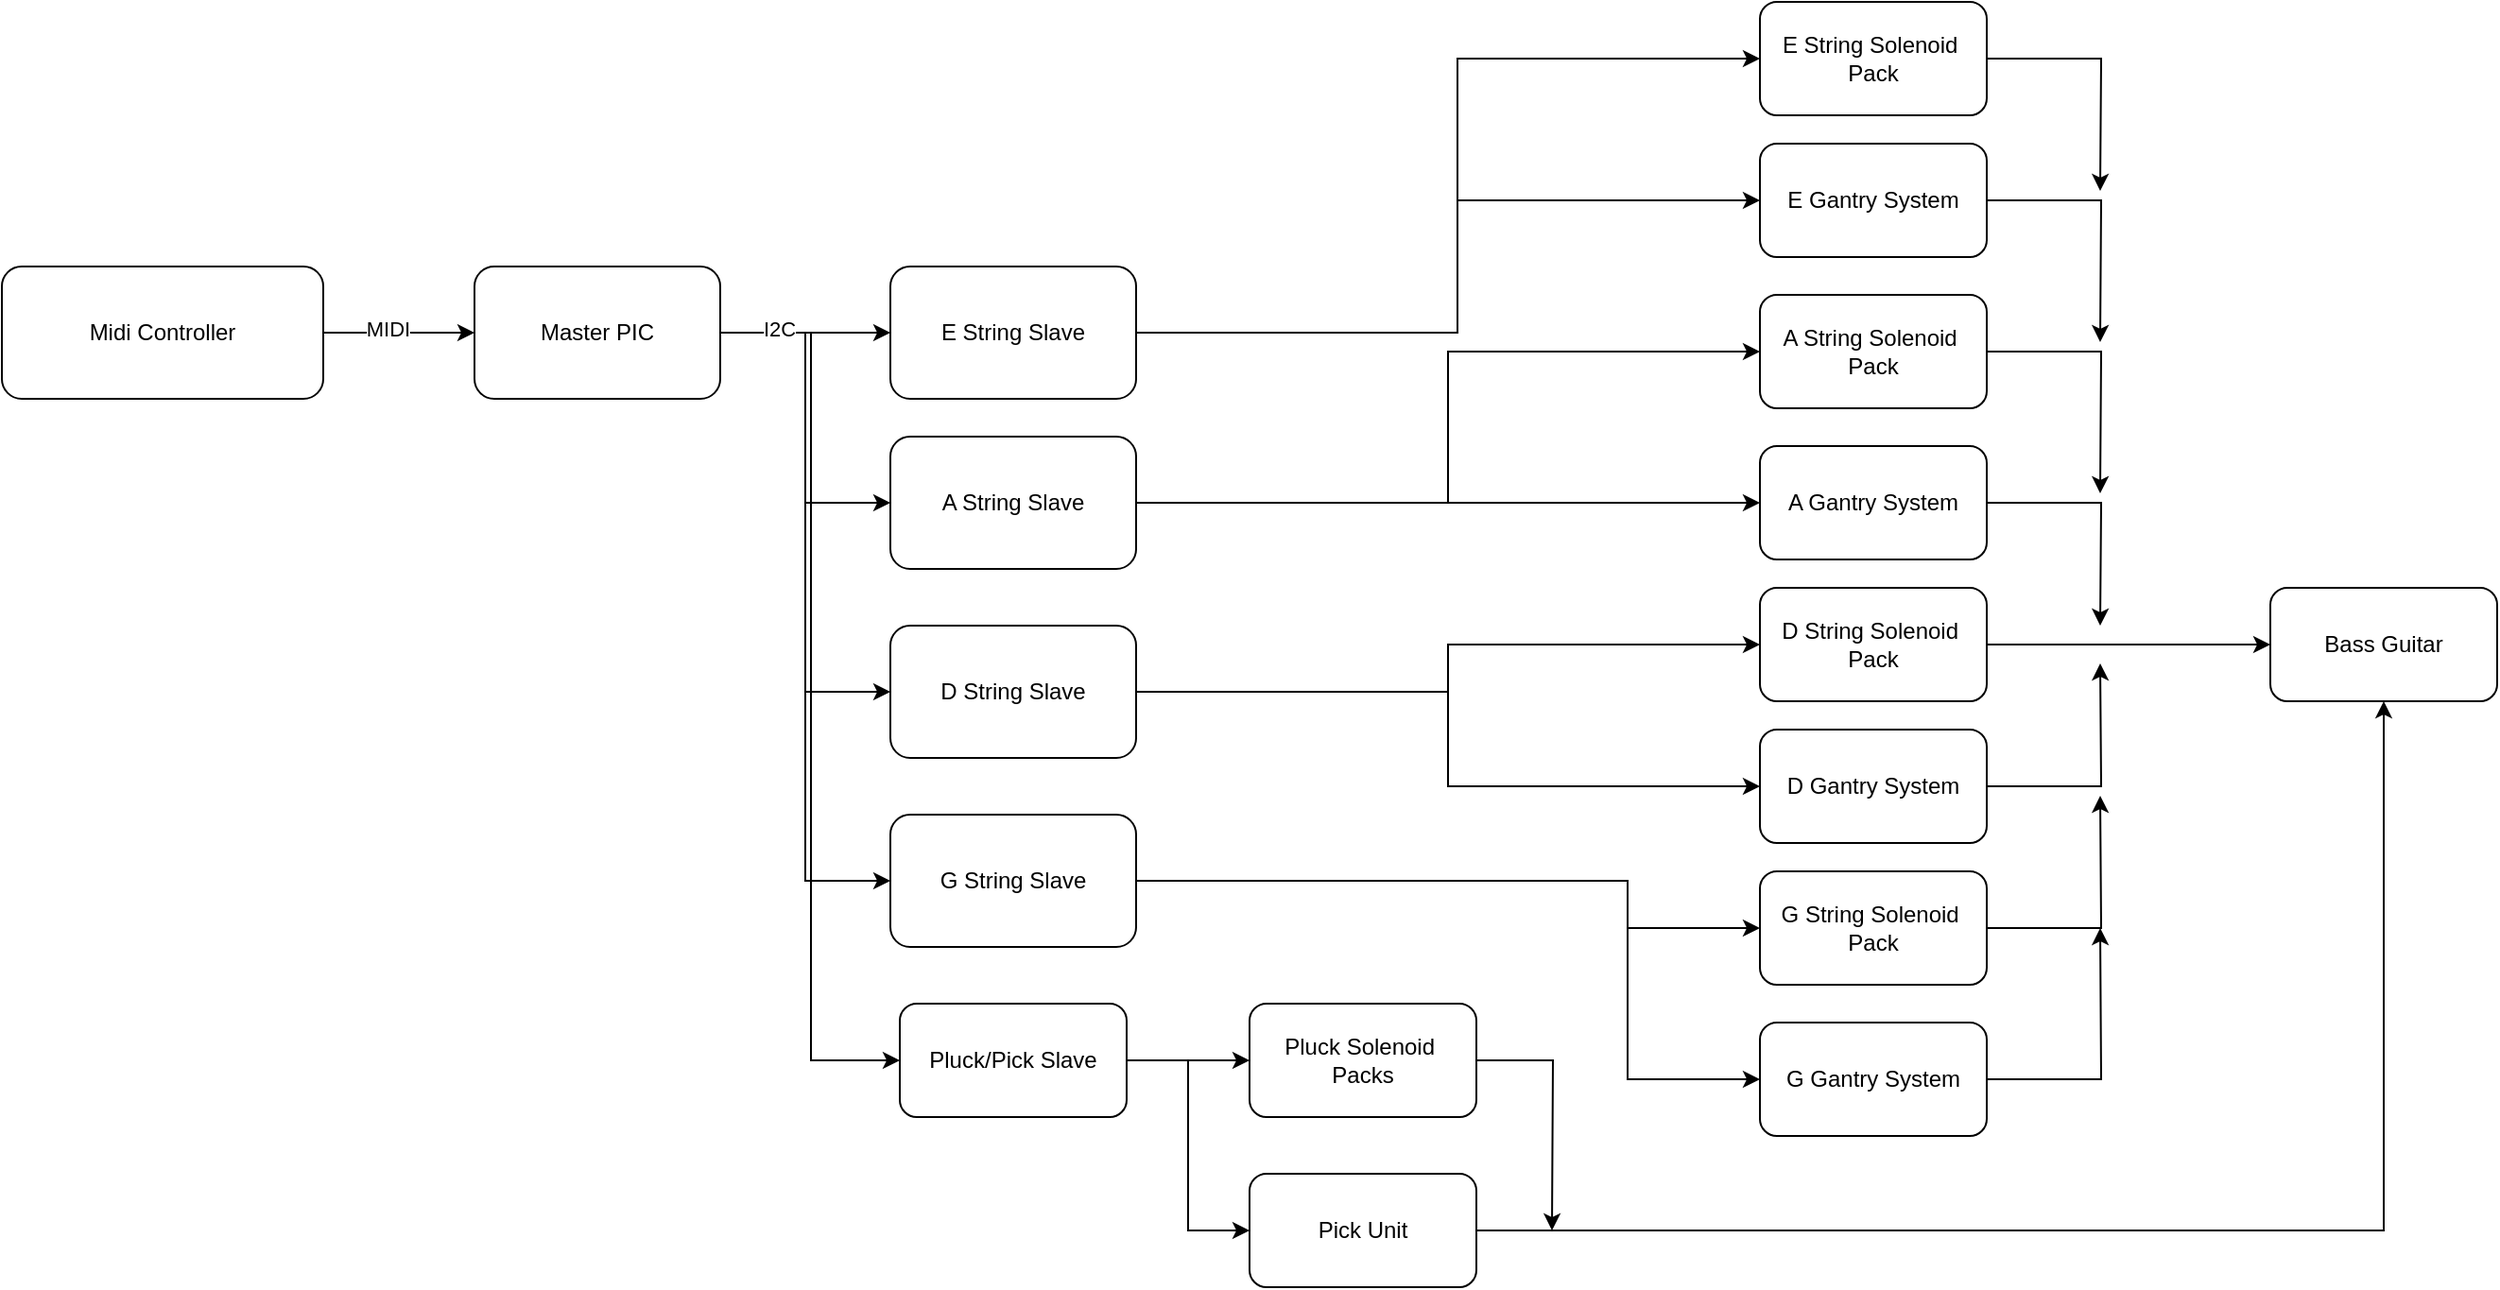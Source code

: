 <mxfile version="24.8.6">
  <diagram id="C5RBs43oDa-KdzZeNtuy" name="Page-1">
    <mxGraphModel dx="1554" dy="813" grid="1" gridSize="10" guides="1" tooltips="1" connect="1" arrows="1" fold="1" page="1" pageScale="1" pageWidth="827" pageHeight="1169" math="0" shadow="0">
      <root>
        <mxCell id="WIyWlLk6GJQsqaUBKTNV-0" />
        <mxCell id="WIyWlLk6GJQsqaUBKTNV-1" parent="WIyWlLk6GJQsqaUBKTNV-0" />
        <mxCell id="bxcfcBpUFl6o0GV9LUM0-2" value="" style="edgeStyle=orthogonalEdgeStyle;rounded=0;orthogonalLoop=1;jettySize=auto;html=1;" parent="WIyWlLk6GJQsqaUBKTNV-1" source="bxcfcBpUFl6o0GV9LUM0-0" target="bxcfcBpUFl6o0GV9LUM0-1" edge="1">
          <mxGeometry relative="1" as="geometry" />
        </mxCell>
        <mxCell id="bxcfcBpUFl6o0GV9LUM0-15" value="MIDI" style="edgeLabel;html=1;align=center;verticalAlign=middle;resizable=0;points=[];" parent="bxcfcBpUFl6o0GV9LUM0-2" vertex="1" connectable="0">
          <mxGeometry x="-0.164" y="2" relative="1" as="geometry">
            <mxPoint as="offset" />
          </mxGeometry>
        </mxCell>
        <mxCell id="bxcfcBpUFl6o0GV9LUM0-0" value="Midi Controller" style="rounded=1;whiteSpace=wrap;html=1;" parent="WIyWlLk6GJQsqaUBKTNV-1" vertex="1">
          <mxGeometry x="130" y="150" width="170" height="70" as="geometry" />
        </mxCell>
        <mxCell id="bxcfcBpUFl6o0GV9LUM0-9" value="" style="edgeStyle=orthogonalEdgeStyle;rounded=0;orthogonalLoop=1;jettySize=auto;html=1;" parent="WIyWlLk6GJQsqaUBKTNV-1" source="bxcfcBpUFl6o0GV9LUM0-1" target="bxcfcBpUFl6o0GV9LUM0-5" edge="1">
          <mxGeometry relative="1" as="geometry" />
        </mxCell>
        <mxCell id="bxcfcBpUFl6o0GV9LUM0-11" style="edgeStyle=orthogonalEdgeStyle;rounded=0;orthogonalLoop=1;jettySize=auto;html=1;entryX=0;entryY=0.5;entryDx=0;entryDy=0;" parent="WIyWlLk6GJQsqaUBKTNV-1" source="bxcfcBpUFl6o0GV9LUM0-1" target="bxcfcBpUFl6o0GV9LUM0-6" edge="1">
          <mxGeometry relative="1" as="geometry" />
        </mxCell>
        <mxCell id="bxcfcBpUFl6o0GV9LUM0-12" style="edgeStyle=orthogonalEdgeStyle;rounded=0;orthogonalLoop=1;jettySize=auto;html=1;entryX=0;entryY=0.5;entryDx=0;entryDy=0;" parent="WIyWlLk6GJQsqaUBKTNV-1" source="bxcfcBpUFl6o0GV9LUM0-1" target="bxcfcBpUFl6o0GV9LUM0-7" edge="1">
          <mxGeometry relative="1" as="geometry" />
        </mxCell>
        <mxCell id="bxcfcBpUFl6o0GV9LUM0-13" style="edgeStyle=orthogonalEdgeStyle;rounded=0;orthogonalLoop=1;jettySize=auto;html=1;entryX=0;entryY=0.5;entryDx=0;entryDy=0;" parent="WIyWlLk6GJQsqaUBKTNV-1" source="bxcfcBpUFl6o0GV9LUM0-1" target="bxcfcBpUFl6o0GV9LUM0-8" edge="1">
          <mxGeometry relative="1" as="geometry" />
        </mxCell>
        <mxCell id="bxcfcBpUFl6o0GV9LUM0-14" style="edgeStyle=orthogonalEdgeStyle;rounded=0;orthogonalLoop=1;jettySize=auto;html=1;entryX=0;entryY=0.5;entryDx=0;entryDy=0;" parent="WIyWlLk6GJQsqaUBKTNV-1" source="bxcfcBpUFl6o0GV9LUM0-1" target="bxcfcBpUFl6o0GV9LUM0-3" edge="1">
          <mxGeometry relative="1" as="geometry">
            <Array as="points">
              <mxPoint x="558" y="185" />
              <mxPoint x="558" y="570" />
            </Array>
          </mxGeometry>
        </mxCell>
        <mxCell id="bxcfcBpUFl6o0GV9LUM0-16" value="I2C" style="edgeLabel;html=1;align=center;verticalAlign=middle;resizable=0;points=[];" parent="bxcfcBpUFl6o0GV9LUM0-14" vertex="1" connectable="0">
          <mxGeometry x="-0.873" y="2" relative="1" as="geometry">
            <mxPoint as="offset" />
          </mxGeometry>
        </mxCell>
        <mxCell id="bxcfcBpUFl6o0GV9LUM0-1" value="Master PIC" style="rounded=1;whiteSpace=wrap;html=1;" parent="WIyWlLk6GJQsqaUBKTNV-1" vertex="1">
          <mxGeometry x="380" y="150" width="130" height="70" as="geometry" />
        </mxCell>
        <mxCell id="bxcfcBpUFl6o0GV9LUM0-19" value="" style="edgeStyle=orthogonalEdgeStyle;rounded=0;orthogonalLoop=1;jettySize=auto;html=1;" parent="WIyWlLk6GJQsqaUBKTNV-1" source="bxcfcBpUFl6o0GV9LUM0-3" target="bxcfcBpUFl6o0GV9LUM0-17" edge="1">
          <mxGeometry relative="1" as="geometry" />
        </mxCell>
        <mxCell id="bxcfcBpUFl6o0GV9LUM0-20" style="edgeStyle=orthogonalEdgeStyle;rounded=0;orthogonalLoop=1;jettySize=auto;html=1;entryX=0;entryY=0.5;entryDx=0;entryDy=0;" parent="WIyWlLk6GJQsqaUBKTNV-1" source="bxcfcBpUFl6o0GV9LUM0-3" target="bxcfcBpUFl6o0GV9LUM0-18" edge="1">
          <mxGeometry relative="1" as="geometry" />
        </mxCell>
        <mxCell id="bxcfcBpUFl6o0GV9LUM0-3" value="Pluck/Pick Slave" style="rounded=1;whiteSpace=wrap;html=1;" parent="WIyWlLk6GJQsqaUBKTNV-1" vertex="1">
          <mxGeometry x="605" y="540" width="120" height="60" as="geometry" />
        </mxCell>
        <mxCell id="bxcfcBpUFl6o0GV9LUM0-29" style="edgeStyle=orthogonalEdgeStyle;rounded=0;orthogonalLoop=1;jettySize=auto;html=1;entryX=0;entryY=0.5;entryDx=0;entryDy=0;" parent="WIyWlLk6GJQsqaUBKTNV-1" source="bxcfcBpUFl6o0GV9LUM0-5" target="bxcfcBpUFl6o0GV9LUM0-21" edge="1">
          <mxGeometry relative="1" as="geometry">
            <Array as="points">
              <mxPoint x="900" y="185" />
              <mxPoint x="900" y="40" />
            </Array>
          </mxGeometry>
        </mxCell>
        <mxCell id="bxcfcBpUFl6o0GV9LUM0-30" style="edgeStyle=orthogonalEdgeStyle;rounded=0;orthogonalLoop=1;jettySize=auto;html=1;" parent="WIyWlLk6GJQsqaUBKTNV-1" source="bxcfcBpUFl6o0GV9LUM0-5" target="bxcfcBpUFl6o0GV9LUM0-22" edge="1">
          <mxGeometry relative="1" as="geometry">
            <Array as="points">
              <mxPoint x="900" y="185" />
              <mxPoint x="900" y="115" />
            </Array>
          </mxGeometry>
        </mxCell>
        <mxCell id="bxcfcBpUFl6o0GV9LUM0-5" value="E String Slave" style="rounded=1;whiteSpace=wrap;html=1;" parent="WIyWlLk6GJQsqaUBKTNV-1" vertex="1">
          <mxGeometry x="600" y="150" width="130" height="70" as="geometry" />
        </mxCell>
        <mxCell id="bxcfcBpUFl6o0GV9LUM0-31" style="edgeStyle=orthogonalEdgeStyle;rounded=0;orthogonalLoop=1;jettySize=auto;html=1;entryX=0;entryY=0.5;entryDx=0;entryDy=0;" parent="WIyWlLk6GJQsqaUBKTNV-1" source="bxcfcBpUFl6o0GV9LUM0-6" target="bxcfcBpUFl6o0GV9LUM0-23" edge="1">
          <mxGeometry relative="1" as="geometry" />
        </mxCell>
        <mxCell id="bxcfcBpUFl6o0GV9LUM0-32" style="edgeStyle=orthogonalEdgeStyle;rounded=0;orthogonalLoop=1;jettySize=auto;html=1;entryX=0;entryY=0.5;entryDx=0;entryDy=0;" parent="WIyWlLk6GJQsqaUBKTNV-1" source="bxcfcBpUFl6o0GV9LUM0-6" target="bxcfcBpUFl6o0GV9LUM0-24" edge="1">
          <mxGeometry relative="1" as="geometry" />
        </mxCell>
        <mxCell id="bxcfcBpUFl6o0GV9LUM0-6" value="A String Slave" style="rounded=1;whiteSpace=wrap;html=1;" parent="WIyWlLk6GJQsqaUBKTNV-1" vertex="1">
          <mxGeometry x="600" y="240" width="130" height="70" as="geometry" />
        </mxCell>
        <mxCell id="bxcfcBpUFl6o0GV9LUM0-33" style="edgeStyle=orthogonalEdgeStyle;rounded=0;orthogonalLoop=1;jettySize=auto;html=1;entryX=0;entryY=0.5;entryDx=0;entryDy=0;" parent="WIyWlLk6GJQsqaUBKTNV-1" source="bxcfcBpUFl6o0GV9LUM0-7" target="bxcfcBpUFl6o0GV9LUM0-25" edge="1">
          <mxGeometry relative="1" as="geometry" />
        </mxCell>
        <mxCell id="bxcfcBpUFl6o0GV9LUM0-34" style="edgeStyle=orthogonalEdgeStyle;rounded=0;orthogonalLoop=1;jettySize=auto;html=1;entryX=0;entryY=0.5;entryDx=0;entryDy=0;" parent="WIyWlLk6GJQsqaUBKTNV-1" source="bxcfcBpUFl6o0GV9LUM0-7" target="bxcfcBpUFl6o0GV9LUM0-26" edge="1">
          <mxGeometry relative="1" as="geometry" />
        </mxCell>
        <mxCell id="bxcfcBpUFl6o0GV9LUM0-7" value="D String Slave" style="rounded=1;whiteSpace=wrap;html=1;" parent="WIyWlLk6GJQsqaUBKTNV-1" vertex="1">
          <mxGeometry x="600" y="340" width="130" height="70" as="geometry" />
        </mxCell>
        <mxCell id="bxcfcBpUFl6o0GV9LUM0-35" style="edgeStyle=orthogonalEdgeStyle;rounded=0;orthogonalLoop=1;jettySize=auto;html=1;entryX=0;entryY=0.5;entryDx=0;entryDy=0;" parent="WIyWlLk6GJQsqaUBKTNV-1" source="bxcfcBpUFl6o0GV9LUM0-8" target="bxcfcBpUFl6o0GV9LUM0-27" edge="1">
          <mxGeometry relative="1" as="geometry">
            <Array as="points">
              <mxPoint x="990" y="475" />
              <mxPoint x="990" y="500" />
            </Array>
          </mxGeometry>
        </mxCell>
        <mxCell id="bxcfcBpUFl6o0GV9LUM0-36" style="edgeStyle=orthogonalEdgeStyle;rounded=0;orthogonalLoop=1;jettySize=auto;html=1;entryX=0;entryY=0.5;entryDx=0;entryDy=0;" parent="WIyWlLk6GJQsqaUBKTNV-1" source="bxcfcBpUFl6o0GV9LUM0-8" target="bxcfcBpUFl6o0GV9LUM0-28" edge="1">
          <mxGeometry relative="1" as="geometry">
            <Array as="points">
              <mxPoint x="990" y="475" />
              <mxPoint x="990" y="580" />
            </Array>
          </mxGeometry>
        </mxCell>
        <mxCell id="bxcfcBpUFl6o0GV9LUM0-8" value="G String Slave" style="rounded=1;whiteSpace=wrap;html=1;" parent="WIyWlLk6GJQsqaUBKTNV-1" vertex="1">
          <mxGeometry x="600" y="440" width="130" height="70" as="geometry" />
        </mxCell>
        <mxCell id="c7Q7V1j4--z9OZAVCQbE-2" style="edgeStyle=orthogonalEdgeStyle;rounded=0;orthogonalLoop=1;jettySize=auto;html=1;" edge="1" parent="WIyWlLk6GJQsqaUBKTNV-1" source="bxcfcBpUFl6o0GV9LUM0-17">
          <mxGeometry relative="1" as="geometry">
            <mxPoint x="950" y="660" as="targetPoint" />
          </mxGeometry>
        </mxCell>
        <mxCell id="bxcfcBpUFl6o0GV9LUM0-17" value="Pluck Solenoid&amp;nbsp;&lt;div&gt;Packs&lt;/div&gt;" style="rounded=1;whiteSpace=wrap;html=1;" parent="WIyWlLk6GJQsqaUBKTNV-1" vertex="1">
          <mxGeometry x="790" y="540" width="120" height="60" as="geometry" />
        </mxCell>
        <mxCell id="c7Q7V1j4--z9OZAVCQbE-1" style="edgeStyle=orthogonalEdgeStyle;rounded=0;orthogonalLoop=1;jettySize=auto;html=1;entryX=0.5;entryY=1;entryDx=0;entryDy=0;" edge="1" parent="WIyWlLk6GJQsqaUBKTNV-1" source="bxcfcBpUFl6o0GV9LUM0-18" target="c7Q7V1j4--z9OZAVCQbE-0">
          <mxGeometry relative="1" as="geometry" />
        </mxCell>
        <mxCell id="bxcfcBpUFl6o0GV9LUM0-18" value="Pick Unit" style="rounded=1;whiteSpace=wrap;html=1;" parent="WIyWlLk6GJQsqaUBKTNV-1" vertex="1">
          <mxGeometry x="790" y="630" width="120" height="60" as="geometry" />
        </mxCell>
        <mxCell id="c7Q7V1j4--z9OZAVCQbE-10" style="edgeStyle=orthogonalEdgeStyle;rounded=0;orthogonalLoop=1;jettySize=auto;html=1;" edge="1" parent="WIyWlLk6GJQsqaUBKTNV-1" source="bxcfcBpUFl6o0GV9LUM0-21">
          <mxGeometry relative="1" as="geometry">
            <mxPoint x="1240" y="110" as="targetPoint" />
          </mxGeometry>
        </mxCell>
        <mxCell id="bxcfcBpUFl6o0GV9LUM0-21" value="E String Solenoid&amp;nbsp;&lt;div&gt;Pack&lt;/div&gt;" style="rounded=1;whiteSpace=wrap;html=1;" parent="WIyWlLk6GJQsqaUBKTNV-1" vertex="1">
          <mxGeometry x="1060" y="10" width="120" height="60" as="geometry" />
        </mxCell>
        <mxCell id="c7Q7V1j4--z9OZAVCQbE-9" style="edgeStyle=orthogonalEdgeStyle;rounded=0;orthogonalLoop=1;jettySize=auto;html=1;" edge="1" parent="WIyWlLk6GJQsqaUBKTNV-1" source="bxcfcBpUFl6o0GV9LUM0-22">
          <mxGeometry relative="1" as="geometry">
            <mxPoint x="1240" y="190" as="targetPoint" />
          </mxGeometry>
        </mxCell>
        <mxCell id="bxcfcBpUFl6o0GV9LUM0-22" value="E Gantry System" style="rounded=1;whiteSpace=wrap;html=1;" parent="WIyWlLk6GJQsqaUBKTNV-1" vertex="1">
          <mxGeometry x="1060" y="85" width="120" height="60" as="geometry" />
        </mxCell>
        <mxCell id="c7Q7V1j4--z9OZAVCQbE-8" style="edgeStyle=orthogonalEdgeStyle;rounded=0;orthogonalLoop=1;jettySize=auto;html=1;" edge="1" parent="WIyWlLk6GJQsqaUBKTNV-1" source="bxcfcBpUFl6o0GV9LUM0-23">
          <mxGeometry relative="1" as="geometry">
            <mxPoint x="1240" y="270" as="targetPoint" />
          </mxGeometry>
        </mxCell>
        <mxCell id="bxcfcBpUFl6o0GV9LUM0-23" value="A String Solenoid&amp;nbsp;&lt;div&gt;Pack&lt;/div&gt;" style="rounded=1;whiteSpace=wrap;html=1;" parent="WIyWlLk6GJQsqaUBKTNV-1" vertex="1">
          <mxGeometry x="1060" y="165" width="120" height="60" as="geometry" />
        </mxCell>
        <mxCell id="c7Q7V1j4--z9OZAVCQbE-7" style="edgeStyle=orthogonalEdgeStyle;rounded=0;orthogonalLoop=1;jettySize=auto;html=1;" edge="1" parent="WIyWlLk6GJQsqaUBKTNV-1" source="bxcfcBpUFl6o0GV9LUM0-24">
          <mxGeometry relative="1" as="geometry">
            <mxPoint x="1240" y="340" as="targetPoint" />
          </mxGeometry>
        </mxCell>
        <mxCell id="bxcfcBpUFl6o0GV9LUM0-24" value="A Gantry System" style="rounded=1;whiteSpace=wrap;html=1;" parent="WIyWlLk6GJQsqaUBKTNV-1" vertex="1">
          <mxGeometry x="1060" y="245" width="120" height="60" as="geometry" />
        </mxCell>
        <mxCell id="c7Q7V1j4--z9OZAVCQbE-3" style="edgeStyle=orthogonalEdgeStyle;rounded=0;orthogonalLoop=1;jettySize=auto;html=1;" edge="1" parent="WIyWlLk6GJQsqaUBKTNV-1" source="bxcfcBpUFl6o0GV9LUM0-25" target="c7Q7V1j4--z9OZAVCQbE-0">
          <mxGeometry relative="1" as="geometry" />
        </mxCell>
        <mxCell id="bxcfcBpUFl6o0GV9LUM0-25" value="D String Solenoid&amp;nbsp;&lt;div&gt;Pack&lt;/div&gt;" style="rounded=1;whiteSpace=wrap;html=1;" parent="WIyWlLk6GJQsqaUBKTNV-1" vertex="1">
          <mxGeometry x="1060" y="320" width="120" height="60" as="geometry" />
        </mxCell>
        <mxCell id="c7Q7V1j4--z9OZAVCQbE-4" style="edgeStyle=orthogonalEdgeStyle;rounded=0;orthogonalLoop=1;jettySize=auto;html=1;" edge="1" parent="WIyWlLk6GJQsqaUBKTNV-1" source="bxcfcBpUFl6o0GV9LUM0-26">
          <mxGeometry relative="1" as="geometry">
            <mxPoint x="1240" y="360" as="targetPoint" />
          </mxGeometry>
        </mxCell>
        <mxCell id="bxcfcBpUFl6o0GV9LUM0-26" value="D Gantry System" style="rounded=1;whiteSpace=wrap;html=1;" parent="WIyWlLk6GJQsqaUBKTNV-1" vertex="1">
          <mxGeometry x="1060" y="395" width="120" height="60" as="geometry" />
        </mxCell>
        <mxCell id="c7Q7V1j4--z9OZAVCQbE-5" style="edgeStyle=orthogonalEdgeStyle;rounded=0;orthogonalLoop=1;jettySize=auto;html=1;" edge="1" parent="WIyWlLk6GJQsqaUBKTNV-1" source="bxcfcBpUFl6o0GV9LUM0-27">
          <mxGeometry relative="1" as="geometry">
            <mxPoint x="1240" y="430" as="targetPoint" />
          </mxGeometry>
        </mxCell>
        <mxCell id="bxcfcBpUFl6o0GV9LUM0-27" value="G String Solenoid&amp;nbsp;&lt;div&gt;Pack&lt;/div&gt;" style="rounded=1;whiteSpace=wrap;html=1;" parent="WIyWlLk6GJQsqaUBKTNV-1" vertex="1">
          <mxGeometry x="1060" y="470" width="120" height="60" as="geometry" />
        </mxCell>
        <mxCell id="c7Q7V1j4--z9OZAVCQbE-6" style="edgeStyle=orthogonalEdgeStyle;rounded=0;orthogonalLoop=1;jettySize=auto;html=1;" edge="1" parent="WIyWlLk6GJQsqaUBKTNV-1" source="bxcfcBpUFl6o0GV9LUM0-28">
          <mxGeometry relative="1" as="geometry">
            <mxPoint x="1240" y="500" as="targetPoint" />
          </mxGeometry>
        </mxCell>
        <mxCell id="bxcfcBpUFl6o0GV9LUM0-28" value="G Gantry System" style="rounded=1;whiteSpace=wrap;html=1;" parent="WIyWlLk6GJQsqaUBKTNV-1" vertex="1">
          <mxGeometry x="1060" y="550" width="120" height="60" as="geometry" />
        </mxCell>
        <mxCell id="c7Q7V1j4--z9OZAVCQbE-0" value="Bass Guitar" style="rounded=1;whiteSpace=wrap;html=1;" vertex="1" parent="WIyWlLk6GJQsqaUBKTNV-1">
          <mxGeometry x="1330" y="320" width="120" height="60" as="geometry" />
        </mxCell>
      </root>
    </mxGraphModel>
  </diagram>
</mxfile>
